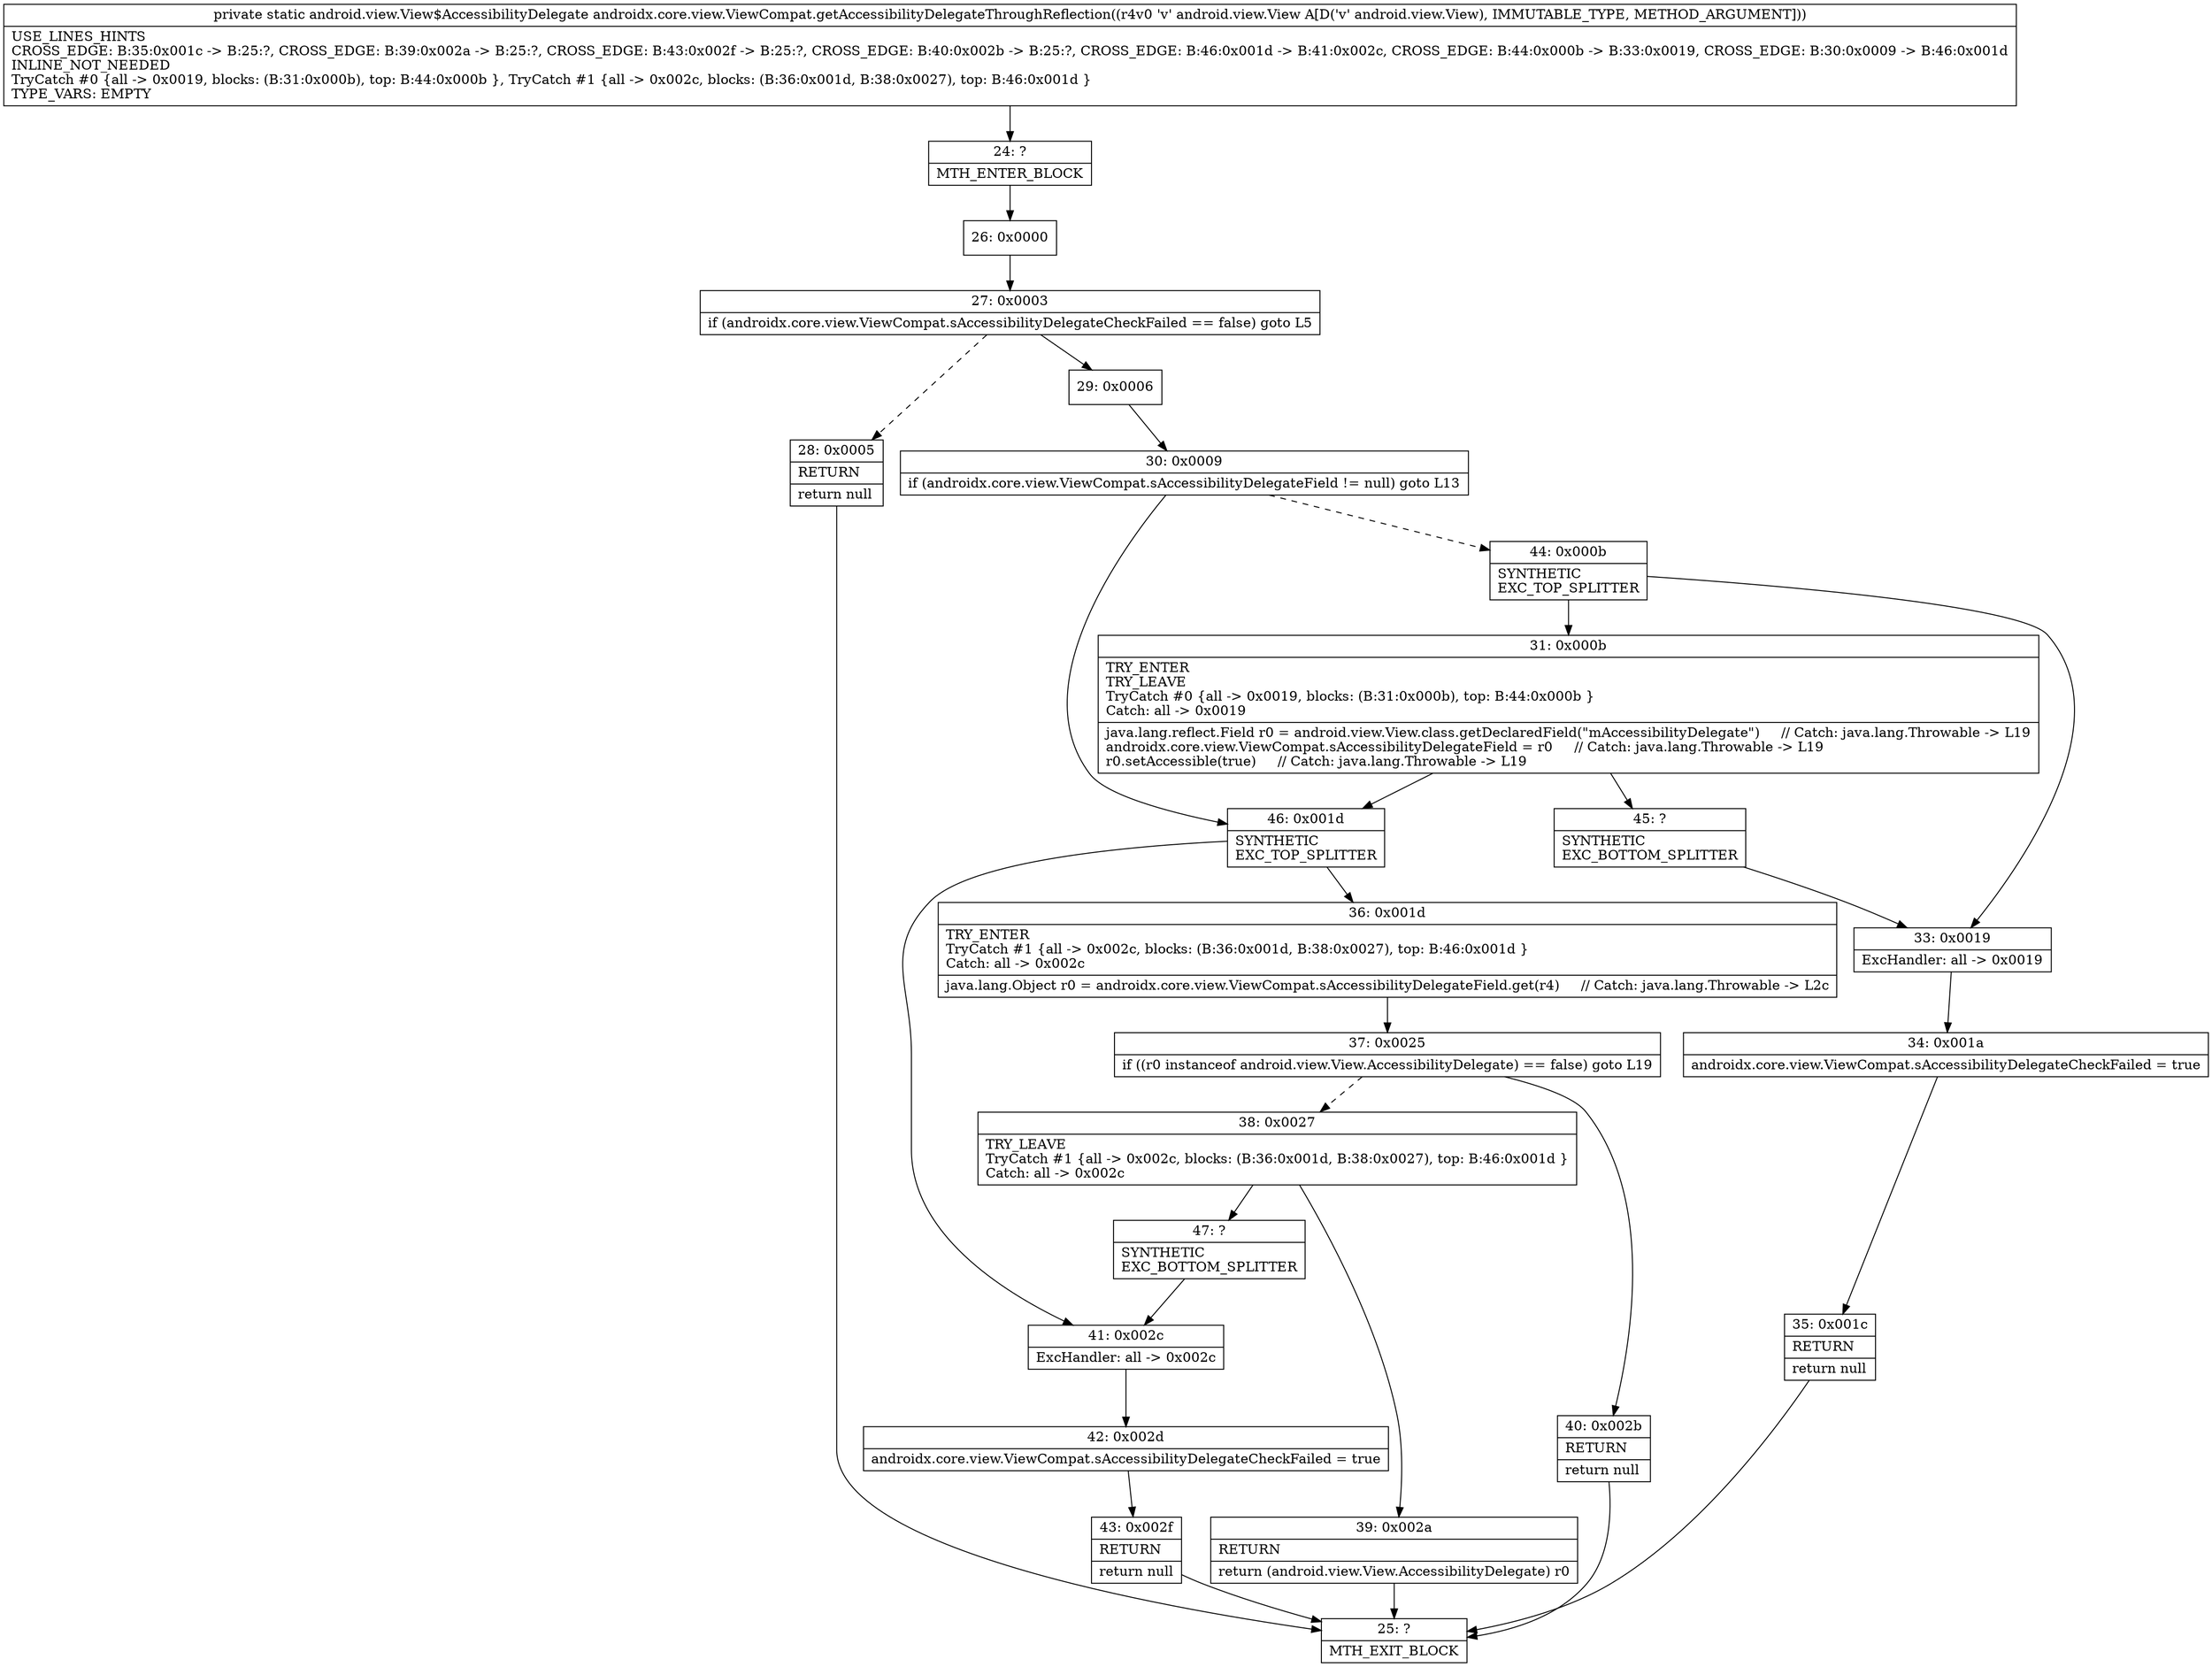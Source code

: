 digraph "CFG forandroidx.core.view.ViewCompat.getAccessibilityDelegateThroughReflection(Landroid\/view\/View;)Landroid\/view\/View$AccessibilityDelegate;" {
Node_24 [shape=record,label="{24\:\ ?|MTH_ENTER_BLOCK\l}"];
Node_26 [shape=record,label="{26\:\ 0x0000}"];
Node_27 [shape=record,label="{27\:\ 0x0003|if (androidx.core.view.ViewCompat.sAccessibilityDelegateCheckFailed == false) goto L5\l}"];
Node_28 [shape=record,label="{28\:\ 0x0005|RETURN\l|return null\l}"];
Node_25 [shape=record,label="{25\:\ ?|MTH_EXIT_BLOCK\l}"];
Node_29 [shape=record,label="{29\:\ 0x0006}"];
Node_30 [shape=record,label="{30\:\ 0x0009|if (androidx.core.view.ViewCompat.sAccessibilityDelegateField != null) goto L13\l}"];
Node_44 [shape=record,label="{44\:\ 0x000b|SYNTHETIC\lEXC_TOP_SPLITTER\l}"];
Node_31 [shape=record,label="{31\:\ 0x000b|TRY_ENTER\lTRY_LEAVE\lTryCatch #0 \{all \-\> 0x0019, blocks: (B:31:0x000b), top: B:44:0x000b \}\lCatch: all \-\> 0x0019\l|java.lang.reflect.Field r0 = android.view.View.class.getDeclaredField(\"mAccessibilityDelegate\")     \/\/ Catch: java.lang.Throwable \-\> L19\landroidx.core.view.ViewCompat.sAccessibilityDelegateField = r0     \/\/ Catch: java.lang.Throwable \-\> L19\lr0.setAccessible(true)     \/\/ Catch: java.lang.Throwable \-\> L19\l}"];
Node_45 [shape=record,label="{45\:\ ?|SYNTHETIC\lEXC_BOTTOM_SPLITTER\l}"];
Node_33 [shape=record,label="{33\:\ 0x0019|ExcHandler: all \-\> 0x0019\l}"];
Node_34 [shape=record,label="{34\:\ 0x001a|androidx.core.view.ViewCompat.sAccessibilityDelegateCheckFailed = true\l}"];
Node_35 [shape=record,label="{35\:\ 0x001c|RETURN\l|return null\l}"];
Node_46 [shape=record,label="{46\:\ 0x001d|SYNTHETIC\lEXC_TOP_SPLITTER\l}"];
Node_36 [shape=record,label="{36\:\ 0x001d|TRY_ENTER\lTryCatch #1 \{all \-\> 0x002c, blocks: (B:36:0x001d, B:38:0x0027), top: B:46:0x001d \}\lCatch: all \-\> 0x002c\l|java.lang.Object r0 = androidx.core.view.ViewCompat.sAccessibilityDelegateField.get(r4)     \/\/ Catch: java.lang.Throwable \-\> L2c\l}"];
Node_37 [shape=record,label="{37\:\ 0x0025|if ((r0 instanceof android.view.View.AccessibilityDelegate) == false) goto L19\l}"];
Node_38 [shape=record,label="{38\:\ 0x0027|TRY_LEAVE\lTryCatch #1 \{all \-\> 0x002c, blocks: (B:36:0x001d, B:38:0x0027), top: B:46:0x001d \}\lCatch: all \-\> 0x002c\l}"];
Node_39 [shape=record,label="{39\:\ 0x002a|RETURN\l|return (android.view.View.AccessibilityDelegate) r0\l}"];
Node_47 [shape=record,label="{47\:\ ?|SYNTHETIC\lEXC_BOTTOM_SPLITTER\l}"];
Node_40 [shape=record,label="{40\:\ 0x002b|RETURN\l|return null\l}"];
Node_41 [shape=record,label="{41\:\ 0x002c|ExcHandler: all \-\> 0x002c\l}"];
Node_42 [shape=record,label="{42\:\ 0x002d|androidx.core.view.ViewCompat.sAccessibilityDelegateCheckFailed = true\l}"];
Node_43 [shape=record,label="{43\:\ 0x002f|RETURN\l|return null\l}"];
MethodNode[shape=record,label="{private static android.view.View$AccessibilityDelegate androidx.core.view.ViewCompat.getAccessibilityDelegateThroughReflection((r4v0 'v' android.view.View A[D('v' android.view.View), IMMUTABLE_TYPE, METHOD_ARGUMENT]))  | USE_LINES_HINTS\lCROSS_EDGE: B:35:0x001c \-\> B:25:?, CROSS_EDGE: B:39:0x002a \-\> B:25:?, CROSS_EDGE: B:43:0x002f \-\> B:25:?, CROSS_EDGE: B:40:0x002b \-\> B:25:?, CROSS_EDGE: B:46:0x001d \-\> B:41:0x002c, CROSS_EDGE: B:44:0x000b \-\> B:33:0x0019, CROSS_EDGE: B:30:0x0009 \-\> B:46:0x001d\lINLINE_NOT_NEEDED\lTryCatch #0 \{all \-\> 0x0019, blocks: (B:31:0x000b), top: B:44:0x000b \}, TryCatch #1 \{all \-\> 0x002c, blocks: (B:36:0x001d, B:38:0x0027), top: B:46:0x001d \}\lTYPE_VARS: EMPTY\l}"];
MethodNode -> Node_24;Node_24 -> Node_26;
Node_26 -> Node_27;
Node_27 -> Node_28[style=dashed];
Node_27 -> Node_29;
Node_28 -> Node_25;
Node_29 -> Node_30;
Node_30 -> Node_44[style=dashed];
Node_30 -> Node_46;
Node_44 -> Node_31;
Node_44 -> Node_33;
Node_31 -> Node_45;
Node_31 -> Node_46;
Node_45 -> Node_33;
Node_33 -> Node_34;
Node_34 -> Node_35;
Node_35 -> Node_25;
Node_46 -> Node_36;
Node_46 -> Node_41;
Node_36 -> Node_37;
Node_37 -> Node_38[style=dashed];
Node_37 -> Node_40;
Node_38 -> Node_39;
Node_38 -> Node_47;
Node_39 -> Node_25;
Node_47 -> Node_41;
Node_40 -> Node_25;
Node_41 -> Node_42;
Node_42 -> Node_43;
Node_43 -> Node_25;
}

